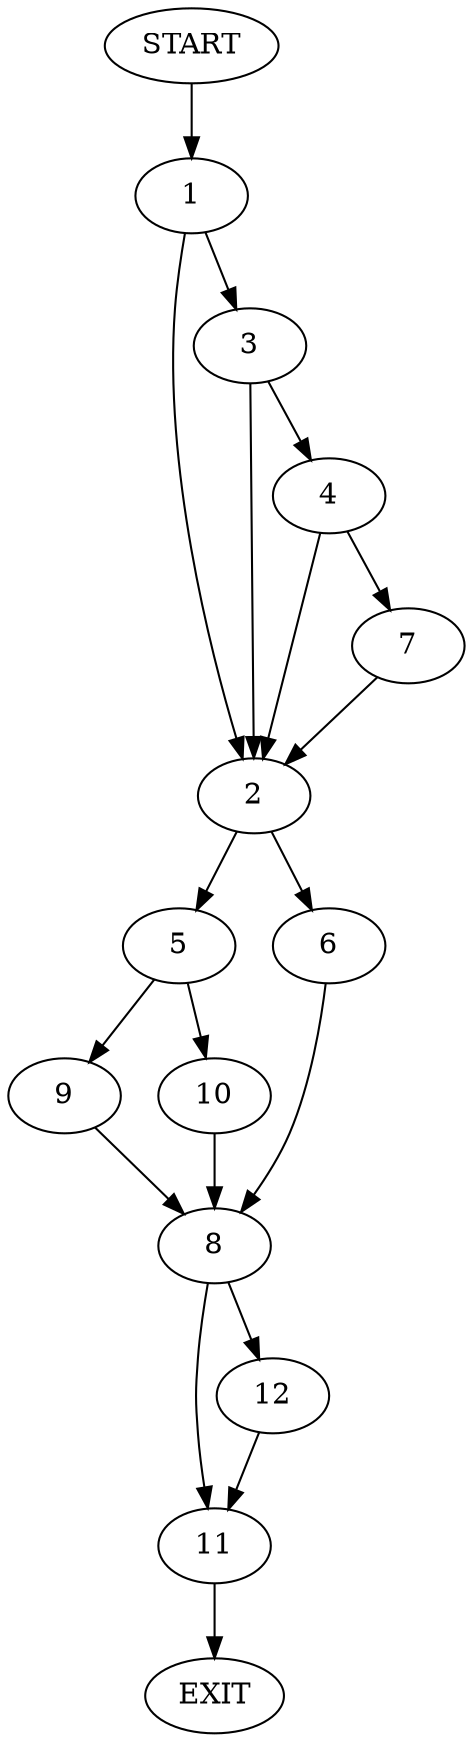 digraph {
0 [label="START"]
13 [label="EXIT"]
0 -> 1
1 -> 2
1 -> 3
3 -> 2
3 -> 4
2 -> 5
2 -> 6
4 -> 2
4 -> 7
7 -> 2
6 -> 8
5 -> 9
5 -> 10
8 -> 11
8 -> 12
9 -> 8
10 -> 8
11 -> 13
12 -> 11
}
